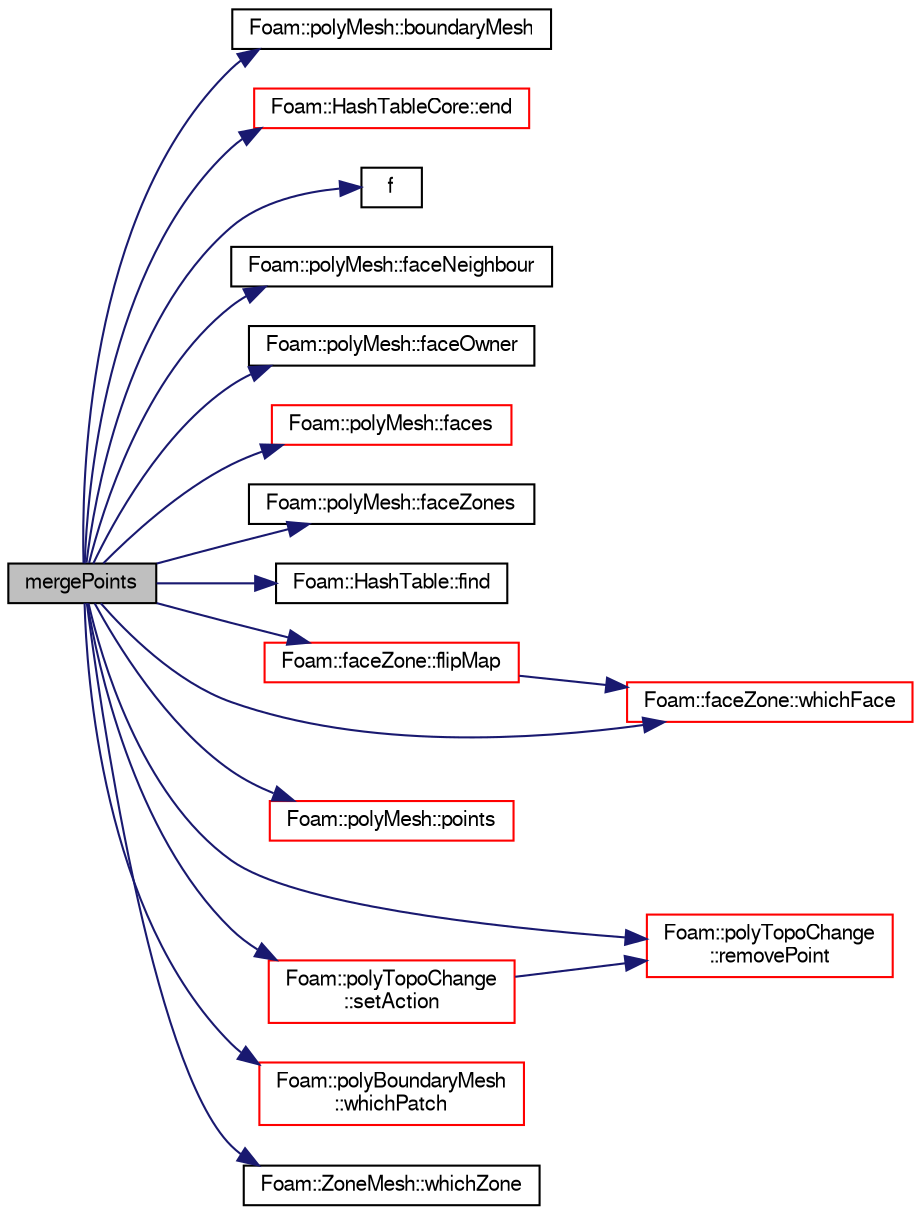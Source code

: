 digraph "mergePoints"
{
  bgcolor="transparent";
  edge [fontname="FreeSans",fontsize="10",labelfontname="FreeSans",labelfontsize="10"];
  node [fontname="FreeSans",fontsize="10",shape=record];
  rankdir="LR";
  Node1111 [label="mergePoints",height=0.2,width=0.4,color="black", fillcolor="grey75", style="filled", fontcolor="black"];
  Node1111 -> Node1112 [color="midnightblue",fontsize="10",style="solid",fontname="FreeSans"];
  Node1112 [label="Foam::polyMesh::boundaryMesh",height=0.2,width=0.4,color="black",URL="$a27410.html#a9f2b68c134340291eda6197f47f25484",tooltip="Return boundary mesh. "];
  Node1111 -> Node1113 [color="midnightblue",fontsize="10",style="solid",fontname="FreeSans"];
  Node1113 [label="Foam::HashTableCore::end",height=0.2,width=0.4,color="red",URL="$a25706.html#a540580a296c0ff351686ceb4f27b6fe6",tooltip="iteratorEnd set to beyond the end of any HashTable "];
  Node1111 -> Node1121 [color="midnightblue",fontsize="10",style="solid",fontname="FreeSans"];
  Node1121 [label="f",height=0.2,width=0.4,color="black",URL="$a17900.html#a888be93833ac7a23170555c69c690288"];
  Node1111 -> Node1122 [color="midnightblue",fontsize="10",style="solid",fontname="FreeSans"];
  Node1122 [label="Foam::polyMesh::faceNeighbour",height=0.2,width=0.4,color="black",URL="$a27410.html#a9fb57b52c700ed61f09ada65412d13e3",tooltip="Return face neighbour. "];
  Node1111 -> Node1123 [color="midnightblue",fontsize="10",style="solid",fontname="FreeSans"];
  Node1123 [label="Foam::polyMesh::faceOwner",height=0.2,width=0.4,color="black",URL="$a27410.html#a57752b49bfee23ca1944c3fb0493974f",tooltip="Return face owner. "];
  Node1111 -> Node1124 [color="midnightblue",fontsize="10",style="solid",fontname="FreeSans"];
  Node1124 [label="Foam::polyMesh::faces",height=0.2,width=0.4,color="red",URL="$a27410.html#a431c0a24765f0bb6d32f6a03ce0e9b57",tooltip="Return raw faces. "];
  Node1111 -> Node1168 [color="midnightblue",fontsize="10",style="solid",fontname="FreeSans"];
  Node1168 [label="Foam::polyMesh::faceZones",height=0.2,width=0.4,color="black",URL="$a27410.html#af216614a0f9997169eea2cade46dc9ba",tooltip="Return face zone mesh. "];
  Node1111 -> Node1169 [color="midnightblue",fontsize="10",style="solid",fontname="FreeSans"];
  Node1169 [label="Foam::HashTable::find",height=0.2,width=0.4,color="black",URL="$a25702.html#a76b2c74ebd9f33fa9f76261b027ffc11",tooltip="Find and return an iterator set at the hashedEntry. "];
  Node1111 -> Node1170 [color="midnightblue",fontsize="10",style="solid",fontname="FreeSans"];
  Node1170 [label="Foam::faceZone::flipMap",height=0.2,width=0.4,color="red",URL="$a27510.html#a03ecd61e4e943657de29efcacd488b19",tooltip="Return face flip map. "];
  Node1170 -> Node1521 [color="midnightblue",fontsize="10",style="solid",fontname="FreeSans"];
  Node1521 [label="Foam::faceZone::whichFace",height=0.2,width=0.4,color="red",URL="$a27510.html#a2a776b244e1eea320ab33cc0a21cf56a",tooltip="Helper function to re-direct to zone::localID(...) "];
  Node1111 -> Node1527 [color="midnightblue",fontsize="10",style="solid",fontname="FreeSans"];
  Node1527 [label="Foam::polyMesh::points",height=0.2,width=0.4,color="red",URL="$a27410.html#ac44123fc1265297c41a43c3b62fdb4c2",tooltip="Return raw points. "];
  Node1111 -> Node1528 [color="midnightblue",fontsize="10",style="solid",fontname="FreeSans"];
  Node1528 [label="Foam::polyTopoChange\l::removePoint",height=0.2,width=0.4,color="red",URL="$a21678.html#a01afb06197fad38def20100780f8aa52",tooltip="Remove/merge point. "];
  Node1111 -> Node1532 [color="midnightblue",fontsize="10",style="solid",fontname="FreeSans"];
  Node1532 [label="Foam::polyTopoChange\l::setAction",height=0.2,width=0.4,color="red",URL="$a21678.html#a40a23962b792d24f4cb999f5b55aece2",tooltip="For compatibility with polyTopoChange: set topological action. "];
  Node1532 -> Node1528 [color="midnightblue",fontsize="10",style="solid",fontname="FreeSans"];
  Node1111 -> Node1521 [color="midnightblue",fontsize="10",style="solid",fontname="FreeSans"];
  Node1111 -> Node1498 [color="midnightblue",fontsize="10",style="solid",fontname="FreeSans"];
  Node1498 [label="Foam::polyBoundaryMesh\l::whichPatch",height=0.2,width=0.4,color="red",URL="$a27402.html#aa2ff13fd90903c4f4cdfe81b48b2bb92",tooltip="Return patch index for a given face label. "];
  Node1111 -> Node1602 [color="midnightblue",fontsize="10",style="solid",fontname="FreeSans"];
  Node1602 [label="Foam::ZoneMesh::whichZone",height=0.2,width=0.4,color="black",URL="$a27522.html#ad9948c6afa6162ff01554f71ff676aa2",tooltip="Given a global object index, return the zone it is in. "];
}
